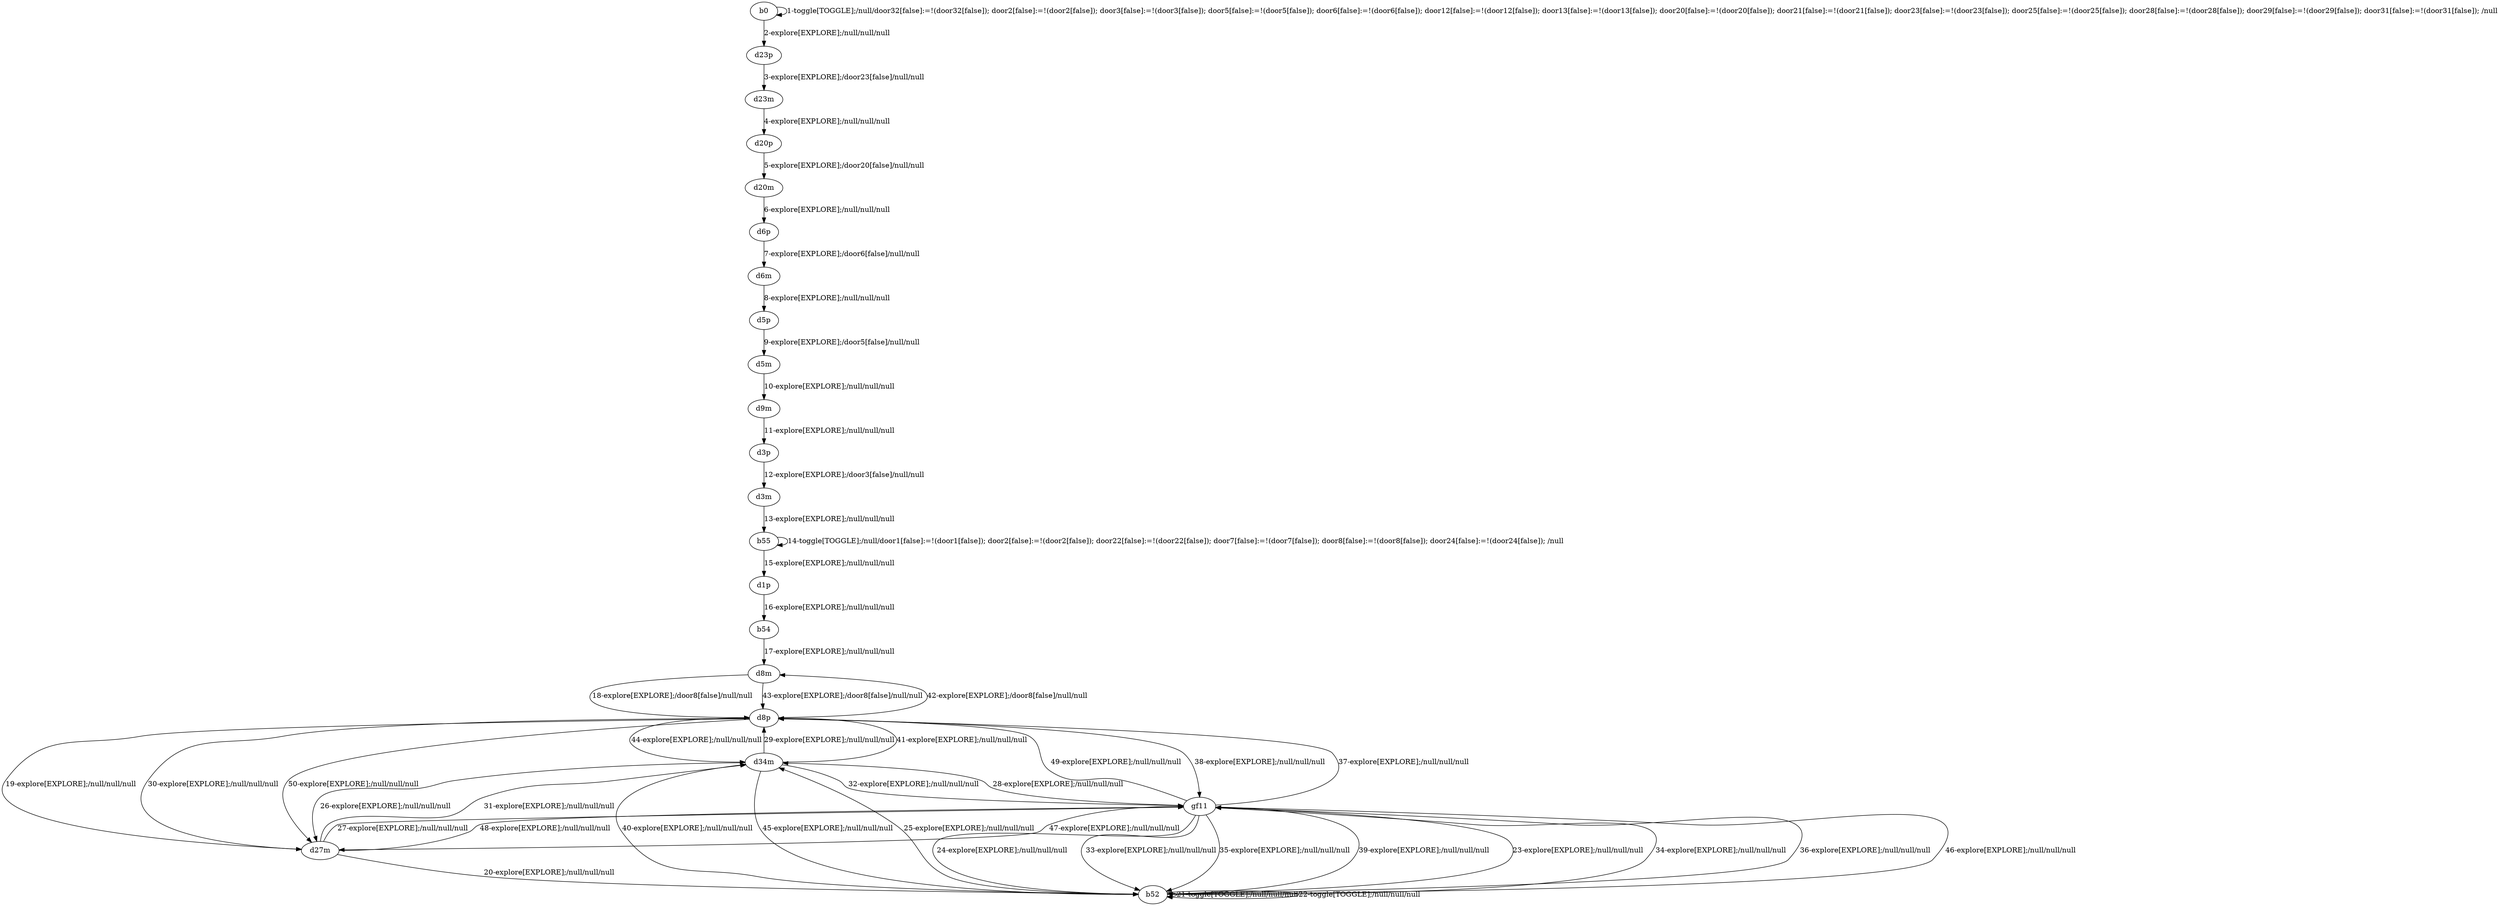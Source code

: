 # Total number of goals covered by this test: 6
# gf11 --> d34m
# d8p --> d27m
# d8p --> gf11
# gf11 --> d27m
# d8p --> d8m
# d34m --> d27m

digraph g {
"b0" -> "b0" [label = "1-toggle[TOGGLE];/null/door32[false]:=!(door32[false]); door2[false]:=!(door2[false]); door3[false]:=!(door3[false]); door5[false]:=!(door5[false]); door6[false]:=!(door6[false]); door12[false]:=!(door12[false]); door13[false]:=!(door13[false]); door20[false]:=!(door20[false]); door21[false]:=!(door21[false]); door23[false]:=!(door23[false]); door25[false]:=!(door25[false]); door28[false]:=!(door28[false]); door29[false]:=!(door29[false]); door31[false]:=!(door31[false]); /null"];
"b0" -> "d23p" [label = "2-explore[EXPLORE];/null/null/null"];
"d23p" -> "d23m" [label = "3-explore[EXPLORE];/door23[false]/null/null"];
"d23m" -> "d20p" [label = "4-explore[EXPLORE];/null/null/null"];
"d20p" -> "d20m" [label = "5-explore[EXPLORE];/door20[false]/null/null"];
"d20m" -> "d6p" [label = "6-explore[EXPLORE];/null/null/null"];
"d6p" -> "d6m" [label = "7-explore[EXPLORE];/door6[false]/null/null"];
"d6m" -> "d5p" [label = "8-explore[EXPLORE];/null/null/null"];
"d5p" -> "d5m" [label = "9-explore[EXPLORE];/door5[false]/null/null"];
"d5m" -> "d9m" [label = "10-explore[EXPLORE];/null/null/null"];
"d9m" -> "d3p" [label = "11-explore[EXPLORE];/null/null/null"];
"d3p" -> "d3m" [label = "12-explore[EXPLORE];/door3[false]/null/null"];
"d3m" -> "b55" [label = "13-explore[EXPLORE];/null/null/null"];
"b55" -> "b55" [label = "14-toggle[TOGGLE];/null/door1[false]:=!(door1[false]); door2[false]:=!(door2[false]); door22[false]:=!(door22[false]); door7[false]:=!(door7[false]); door8[false]:=!(door8[false]); door24[false]:=!(door24[false]); /null"];
"b55" -> "d1p" [label = "15-explore[EXPLORE];/null/null/null"];
"d1p" -> "b54" [label = "16-explore[EXPLORE];/null/null/null"];
"b54" -> "d8m" [label = "17-explore[EXPLORE];/null/null/null"];
"d8m" -> "d8p" [label = "18-explore[EXPLORE];/door8[false]/null/null"];
"d8p" -> "d27m" [label = "19-explore[EXPLORE];/null/null/null"];
"d27m" -> "b52" [label = "20-explore[EXPLORE];/null/null/null"];
"b52" -> "b52" [label = "21-toggle[TOGGLE];/null/null/null"];
"b52" -> "b52" [label = "22-toggle[TOGGLE];/null/null/null"];
"b52" -> "gf11" [label = "23-explore[EXPLORE];/null/null/null"];
"gf11" -> "b52" [label = "24-explore[EXPLORE];/null/null/null"];
"b52" -> "d34m" [label = "25-explore[EXPLORE];/null/null/null"];
"d34m" -> "d27m" [label = "26-explore[EXPLORE];/null/null/null"];
"d27m" -> "gf11" [label = "27-explore[EXPLORE];/null/null/null"];
"gf11" -> "d34m" [label = "28-explore[EXPLORE];/null/null/null"];
"d34m" -> "d8p" [label = "29-explore[EXPLORE];/null/null/null"];
"d8p" -> "d27m" [label = "30-explore[EXPLORE];/null/null/null"];
"d27m" -> "d34m" [label = "31-explore[EXPLORE];/null/null/null"];
"d34m" -> "gf11" [label = "32-explore[EXPLORE];/null/null/null"];
"gf11" -> "b52" [label = "33-explore[EXPLORE];/null/null/null"];
"b52" -> "gf11" [label = "34-explore[EXPLORE];/null/null/null"];
"gf11" -> "b52" [label = "35-explore[EXPLORE];/null/null/null"];
"b52" -> "gf11" [label = "36-explore[EXPLORE];/null/null/null"];
"gf11" -> "d8p" [label = "37-explore[EXPLORE];/null/null/null"];
"d8p" -> "gf11" [label = "38-explore[EXPLORE];/null/null/null"];
"gf11" -> "b52" [label = "39-explore[EXPLORE];/null/null/null"];
"b52" -> "d34m" [label = "40-explore[EXPLORE];/null/null/null"];
"d34m" -> "d8p" [label = "41-explore[EXPLORE];/null/null/null"];
"d8p" -> "d8m" [label = "42-explore[EXPLORE];/door8[false]/null/null"];
"d8m" -> "d8p" [label = "43-explore[EXPLORE];/door8[false]/null/null"];
"d8p" -> "d34m" [label = "44-explore[EXPLORE];/null/null/null"];
"d34m" -> "b52" [label = "45-explore[EXPLORE];/null/null/null"];
"b52" -> "gf11" [label = "46-explore[EXPLORE];/null/null/null"];
"gf11" -> "d27m" [label = "47-explore[EXPLORE];/null/null/null"];
"d27m" -> "gf11" [label = "48-explore[EXPLORE];/null/null/null"];
"gf11" -> "d8p" [label = "49-explore[EXPLORE];/null/null/null"];
"d8p" -> "d27m" [label = "50-explore[EXPLORE];/null/null/null"];
}